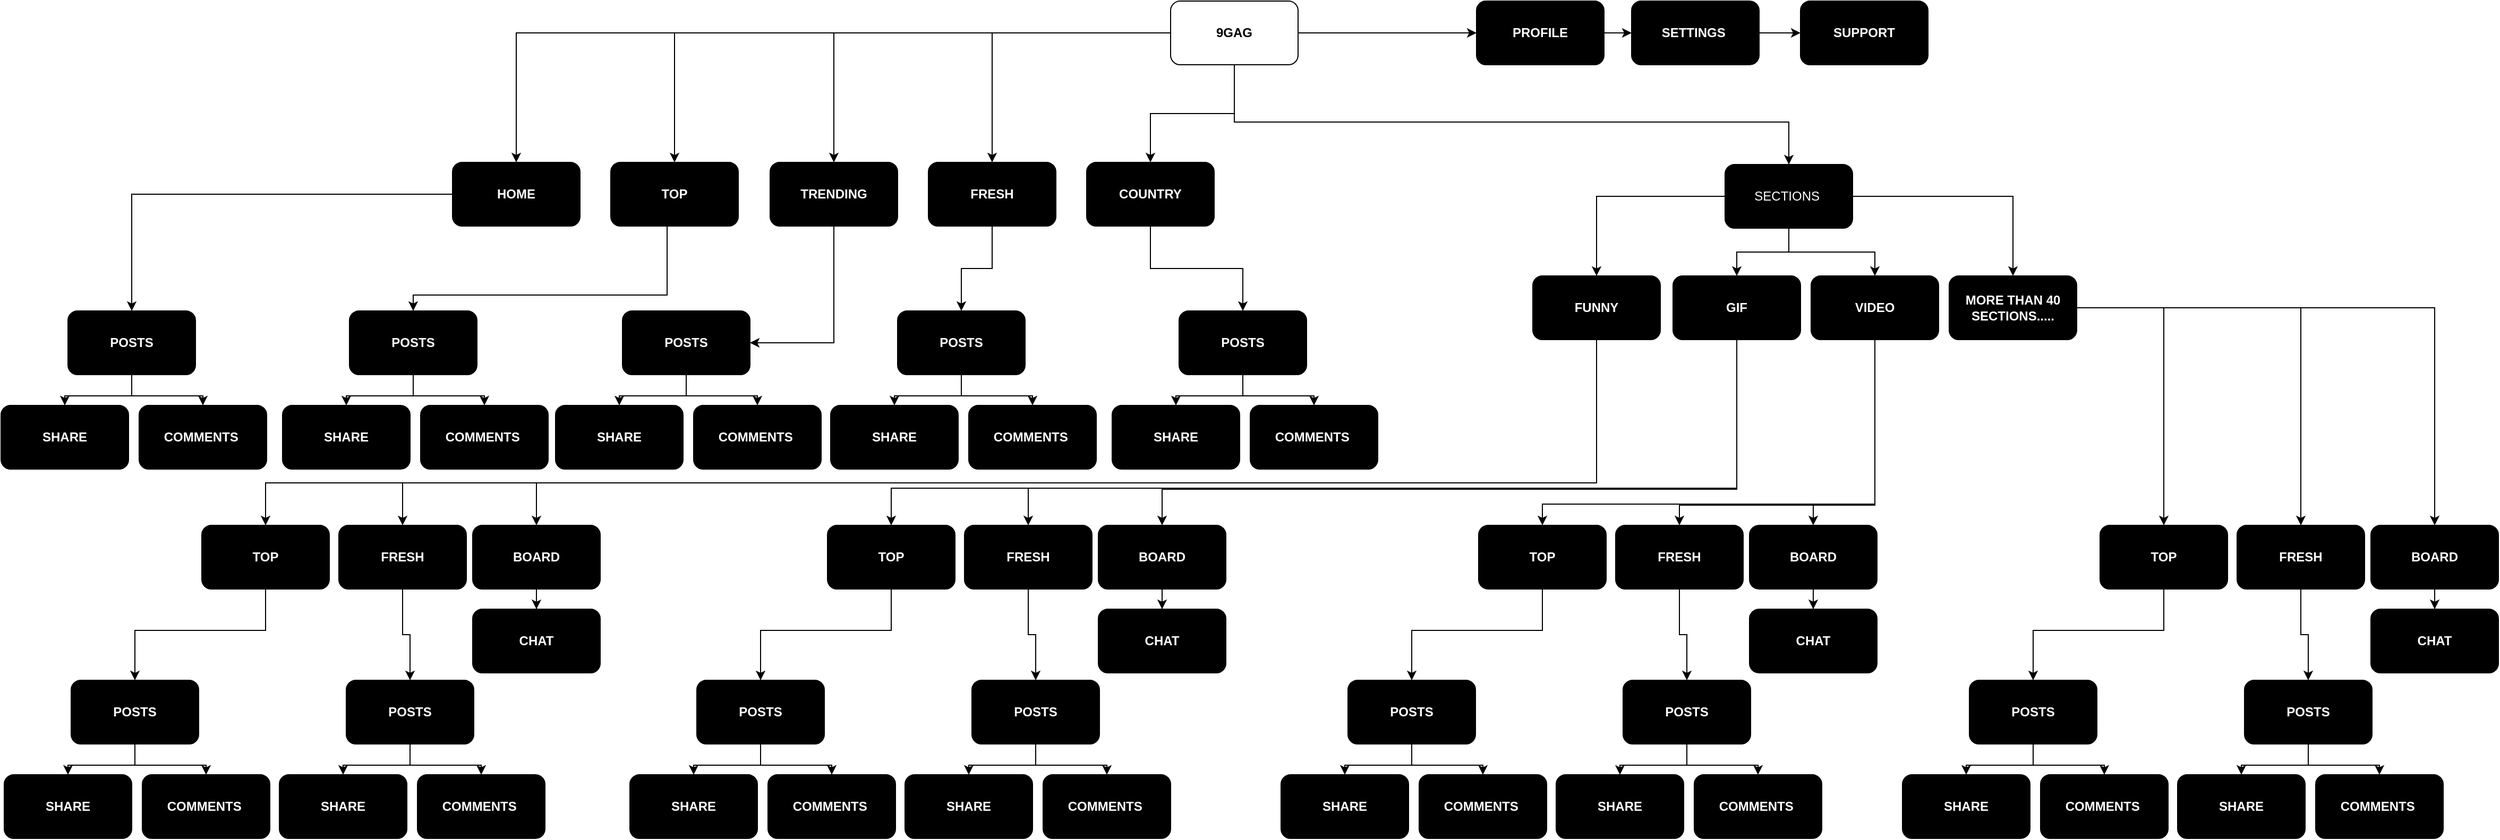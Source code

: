 <mxfile version="16.5.1" type="device"><diagram id="2GfOnXtAme6El3QbkSGQ" name="Página-1"><mxGraphModel dx="2307" dy="1442" grid="0" gridSize="10" guides="1" tooltips="1" connect="1" arrows="1" fold="1" page="1" pageScale="1" pageWidth="827" pageHeight="1169" math="0" shadow="0"><root><mxCell id="0"/><mxCell id="1" parent="0"/><mxCell id="qtTa-aeQo4EgeNbU7txz-129" style="edgeStyle=orthogonalEdgeStyle;rounded=0;orthogonalLoop=1;jettySize=auto;html=1;fontColor=#FFFFFF;" parent="1" source="qtTa-aeQo4EgeNbU7txz-1" target="qtTa-aeQo4EgeNbU7txz-95" edge="1"><mxGeometry relative="1" as="geometry"><Array as="points"><mxPoint x="1795" y="495"/><mxPoint x="1482" y="495"/></Array></mxGeometry></mxCell><mxCell id="qtTa-aeQo4EgeNbU7txz-130" style="edgeStyle=orthogonalEdgeStyle;rounded=0;orthogonalLoop=1;jettySize=auto;html=1;fontColor=#FFFFFF;" parent="1" source="qtTa-aeQo4EgeNbU7txz-1" target="qtTa-aeQo4EgeNbU7txz-93" edge="1"><mxGeometry relative="1" as="geometry"><Array as="points"><mxPoint x="1795" y="496"/><mxPoint x="1611" y="496"/></Array></mxGeometry></mxCell><mxCell id="qtTa-aeQo4EgeNbU7txz-131" style="edgeStyle=orthogonalEdgeStyle;rounded=0;orthogonalLoop=1;jettySize=auto;html=1;fontColor=#FFFFFF;" parent="1" source="qtTa-aeQo4EgeNbU7txz-1" target="qtTa-aeQo4EgeNbU7txz-91" edge="1"><mxGeometry relative="1" as="geometry"><Array as="points"><mxPoint x="1795" y="496"/><mxPoint x="1737" y="496"/></Array></mxGeometry></mxCell><mxCell id="qtTa-aeQo4EgeNbU7txz-1" value="VIDEO" style="rounded=1;whiteSpace=wrap;html=1;fillColor=#000000;fontColor=#FFFFFF;fontStyle=1" parent="1" vertex="1"><mxGeometry x="1735" y="280" width="120" height="60" as="geometry"/></mxCell><mxCell id="qtTa-aeQo4EgeNbU7txz-126" style="edgeStyle=orthogonalEdgeStyle;rounded=0;orthogonalLoop=1;jettySize=auto;html=1;fontColor=#FFFFFF;" parent="1" source="qtTa-aeQo4EgeNbU7txz-2" target="qtTa-aeQo4EgeNbU7txz-78" edge="1"><mxGeometry relative="1" as="geometry"><Array as="points"><mxPoint x="1665" y="480"/><mxPoint x="869" y="480"/></Array></mxGeometry></mxCell><mxCell id="qtTa-aeQo4EgeNbU7txz-127" style="edgeStyle=orthogonalEdgeStyle;rounded=0;orthogonalLoop=1;jettySize=auto;html=1;fontColor=#FFFFFF;" parent="1" source="qtTa-aeQo4EgeNbU7txz-2" target="qtTa-aeQo4EgeNbU7txz-76" edge="1"><mxGeometry relative="1" as="geometry"><Array as="points"><mxPoint x="1665" y="480"/><mxPoint x="998" y="480"/></Array></mxGeometry></mxCell><mxCell id="qtTa-aeQo4EgeNbU7txz-128" style="edgeStyle=orthogonalEdgeStyle;rounded=0;orthogonalLoop=1;jettySize=auto;html=1;fontColor=#FFFFFF;" parent="1" source="qtTa-aeQo4EgeNbU7txz-2" target="qtTa-aeQo4EgeNbU7txz-74" edge="1"><mxGeometry relative="1" as="geometry"><Array as="points"><mxPoint x="1665" y="481"/><mxPoint x="1124" y="481"/></Array></mxGeometry></mxCell><mxCell id="qtTa-aeQo4EgeNbU7txz-2" value="GIF" style="rounded=1;whiteSpace=wrap;html=1;fillColor=#000000;fontColor=#FFFFFF;fontStyle=1" parent="1" vertex="1"><mxGeometry x="1605" y="280" width="120" height="60" as="geometry"/></mxCell><mxCell id="qtTa-aeQo4EgeNbU7txz-56" style="edgeStyle=orthogonalEdgeStyle;rounded=0;orthogonalLoop=1;jettySize=auto;html=1;fontColor=#FFFFFF;" parent="1" source="qtTa-aeQo4EgeNbU7txz-3" target="qtTa-aeQo4EgeNbU7txz-52" edge="1"><mxGeometry relative="1" as="geometry"/></mxCell><mxCell id="qtTa-aeQo4EgeNbU7txz-3" value="COUNTRY" style="rounded=1;whiteSpace=wrap;html=1;fillColor=#000000;fontColor=#FFFFFF;fontStyle=1" parent="1" vertex="1"><mxGeometry x="1053" y="173" width="120" height="60" as="geometry"/></mxCell><mxCell id="qtTa-aeQo4EgeNbU7txz-4" value="SUPPORT" style="rounded=1;whiteSpace=wrap;html=1;fillColor=#000000;fontColor=#FFFFFF;fontStyle=1" parent="1" vertex="1"><mxGeometry x="1725" y="21" width="120" height="60" as="geometry"/></mxCell><mxCell id="qtTa-aeQo4EgeNbU7txz-34" style="edgeStyle=orthogonalEdgeStyle;rounded=0;orthogonalLoop=1;jettySize=auto;html=1;fontColor=#FFFFFF;" parent="1" source="qtTa-aeQo4EgeNbU7txz-5" target="qtTa-aeQo4EgeNbU7txz-4" edge="1"><mxGeometry relative="1" as="geometry"/></mxCell><mxCell id="qtTa-aeQo4EgeNbU7txz-5" value="SETTINGS&amp;nbsp;" style="rounded=1;whiteSpace=wrap;html=1;fillColor=#000000;fontColor=#FFFFFF;fontStyle=1" parent="1" vertex="1"><mxGeometry x="1566" y="21" width="120" height="60" as="geometry"/></mxCell><mxCell id="qtTa-aeQo4EgeNbU7txz-6" value="CHAT" style="rounded=1;whiteSpace=wrap;html=1;fillColor=#000000;fontColor=#FFFFFF;fontStyle=1" parent="1" vertex="1"><mxGeometry x="475" y="594" width="120" height="60" as="geometry"/></mxCell><mxCell id="qtTa-aeQo4EgeNbU7txz-24" style="edgeStyle=orthogonalEdgeStyle;rounded=0;orthogonalLoop=1;jettySize=auto;html=1;fontColor=#FFFFFF;" parent="1" source="qtTa-aeQo4EgeNbU7txz-7" target="qtTa-aeQo4EgeNbU7txz-6" edge="1"><mxGeometry relative="1" as="geometry"/></mxCell><mxCell id="qtTa-aeQo4EgeNbU7txz-7" value="BOARD" style="rounded=1;whiteSpace=wrap;html=1;fillColor=#000000;fontColor=#FFFFFF;fontStyle=1" parent="1" vertex="1"><mxGeometry x="475" y="515" width="120" height="60" as="geometry"/></mxCell><mxCell id="qtTa-aeQo4EgeNbU7txz-30" style="edgeStyle=orthogonalEdgeStyle;rounded=0;orthogonalLoop=1;jettySize=auto;html=1;fontColor=#FFFFFF;" parent="1" source="qtTa-aeQo4EgeNbU7txz-8" target="qtTa-aeQo4EgeNbU7txz-19" edge="1"><mxGeometry relative="1" as="geometry"/></mxCell><mxCell id="qtTa-aeQo4EgeNbU7txz-8" value="FRESH" style="rounded=1;whiteSpace=wrap;html=1;fillColor=#000000;fontColor=#FFFFFF;fontStyle=1" parent="1" vertex="1"><mxGeometry x="349" y="515" width="120" height="60" as="geometry"/></mxCell><mxCell id="qtTa-aeQo4EgeNbU7txz-31" style="edgeStyle=orthogonalEdgeStyle;rounded=0;orthogonalLoop=1;jettySize=auto;html=1;fontColor=#FFFFFF;" parent="1" source="qtTa-aeQo4EgeNbU7txz-9" target="qtTa-aeQo4EgeNbU7txz-27" edge="1"><mxGeometry relative="1" as="geometry"><Array as="points"><mxPoint x="280" y="614"/><mxPoint x="157" y="614"/></Array></mxGeometry></mxCell><mxCell id="qtTa-aeQo4EgeNbU7txz-9" value="TOP" style="rounded=1;whiteSpace=wrap;html=1;fillColor=#000000;fontColor=#FFFFFF;fontStyle=1" parent="1" vertex="1"><mxGeometry x="220" y="515" width="120" height="60" as="geometry"/></mxCell><mxCell id="qtTa-aeQo4EgeNbU7txz-123" style="edgeStyle=orthogonalEdgeStyle;rounded=0;orthogonalLoop=1;jettySize=auto;html=1;fontColor=#FFFFFF;" parent="1" source="qtTa-aeQo4EgeNbU7txz-10" target="qtTa-aeQo4EgeNbU7txz-9" edge="1"><mxGeometry relative="1" as="geometry"><Array as="points"><mxPoint x="1533" y="475"/><mxPoint x="280" y="475"/></Array></mxGeometry></mxCell><mxCell id="qtTa-aeQo4EgeNbU7txz-124" style="edgeStyle=orthogonalEdgeStyle;rounded=0;orthogonalLoop=1;jettySize=auto;html=1;fontColor=#FFFFFF;" parent="1" source="qtTa-aeQo4EgeNbU7txz-10" target="qtTa-aeQo4EgeNbU7txz-8" edge="1"><mxGeometry relative="1" as="geometry"><Array as="points"><mxPoint x="1533" y="475"/><mxPoint x="409" y="475"/></Array></mxGeometry></mxCell><mxCell id="qtTa-aeQo4EgeNbU7txz-125" style="edgeStyle=orthogonalEdgeStyle;rounded=0;orthogonalLoop=1;jettySize=auto;html=1;fontColor=#FFFFFF;" parent="1" source="qtTa-aeQo4EgeNbU7txz-10" target="qtTa-aeQo4EgeNbU7txz-7" edge="1"><mxGeometry relative="1" as="geometry"><Array as="points"><mxPoint x="1533" y="475"/><mxPoint x="535" y="475"/></Array></mxGeometry></mxCell><mxCell id="qtTa-aeQo4EgeNbU7txz-10" value="FUNNY" style="rounded=1;whiteSpace=wrap;html=1;fillColor=#000000;fontColor=#FFFFFF;fontStyle=1" parent="1" vertex="1"><mxGeometry x="1473" y="280" width="120" height="60" as="geometry"/></mxCell><mxCell id="qtTa-aeQo4EgeNbU7txz-65" style="edgeStyle=orthogonalEdgeStyle;rounded=0;orthogonalLoop=1;jettySize=auto;html=1;fontColor=#FFFFFF;" parent="1" source="qtTa-aeQo4EgeNbU7txz-11" target="qtTa-aeQo4EgeNbU7txz-62" edge="1"><mxGeometry relative="1" as="geometry"/></mxCell><mxCell id="qtTa-aeQo4EgeNbU7txz-11" value="HOME" style="rounded=1;whiteSpace=wrap;html=1;fillColor=#000000;fontColor=#FFFFFF;fontStyle=1" parent="1" vertex="1"><mxGeometry x="456" y="173" width="120" height="60" as="geometry"/></mxCell><mxCell id="qtTa-aeQo4EgeNbU7txz-32" style="edgeStyle=orthogonalEdgeStyle;rounded=0;orthogonalLoop=1;jettySize=auto;html=1;fontColor=#FFFFFF;" parent="1" source="qtTa-aeQo4EgeNbU7txz-12" target="qtTa-aeQo4EgeNbU7txz-18" edge="1"><mxGeometry relative="1" as="geometry"/></mxCell><mxCell id="qtTa-aeQo4EgeNbU7txz-66" style="edgeStyle=orthogonalEdgeStyle;rounded=0;orthogonalLoop=1;jettySize=auto;html=1;fontColor=#FFFFFF;" parent="1" source="qtTa-aeQo4EgeNbU7txz-12" target="qtTa-aeQo4EgeNbU7txz-11" edge="1"><mxGeometry relative="1" as="geometry"/></mxCell><mxCell id="qtTa-aeQo4EgeNbU7txz-67" style="edgeStyle=orthogonalEdgeStyle;rounded=0;orthogonalLoop=1;jettySize=auto;html=1;entryX=0.5;entryY=0;entryDx=0;entryDy=0;fontColor=#FFFFFF;" parent="1" source="qtTa-aeQo4EgeNbU7txz-12" target="qtTa-aeQo4EgeNbU7txz-14" edge="1"><mxGeometry relative="1" as="geometry"/></mxCell><mxCell id="qtTa-aeQo4EgeNbU7txz-68" style="edgeStyle=orthogonalEdgeStyle;rounded=0;orthogonalLoop=1;jettySize=auto;html=1;fontColor=#FFFFFF;" parent="1" source="qtTa-aeQo4EgeNbU7txz-12" target="qtTa-aeQo4EgeNbU7txz-15" edge="1"><mxGeometry relative="1" as="geometry"/></mxCell><mxCell id="qtTa-aeQo4EgeNbU7txz-69" style="edgeStyle=orthogonalEdgeStyle;rounded=0;orthogonalLoop=1;jettySize=auto;html=1;fontColor=#FFFFFF;" parent="1" source="qtTa-aeQo4EgeNbU7txz-12" target="qtTa-aeQo4EgeNbU7txz-16" edge="1"><mxGeometry relative="1" as="geometry"/></mxCell><mxCell id="qtTa-aeQo4EgeNbU7txz-70" style="edgeStyle=orthogonalEdgeStyle;rounded=0;orthogonalLoop=1;jettySize=auto;html=1;fontColor=#FFFFFF;" parent="1" source="qtTa-aeQo4EgeNbU7txz-12" target="qtTa-aeQo4EgeNbU7txz-3" edge="1"><mxGeometry relative="1" as="geometry"/></mxCell><mxCell id="qtTa-aeQo4EgeNbU7txz-71" style="edgeStyle=orthogonalEdgeStyle;rounded=0;orthogonalLoop=1;jettySize=auto;html=1;fontColor=#FFFFFF;" parent="1" source="qtTa-aeQo4EgeNbU7txz-12" target="qtTa-aeQo4EgeNbU7txz-17" edge="1"><mxGeometry relative="1" as="geometry"><Array as="points"><mxPoint x="1192" y="135"/><mxPoint x="1714" y="135"/></Array></mxGeometry></mxCell><mxCell id="qtTa-aeQo4EgeNbU7txz-12" value="9GAG" style="rounded=1;whiteSpace=wrap;html=1;fontStyle=1;" parent="1" vertex="1"><mxGeometry x="1132" y="21" width="120" height="60" as="geometry"/></mxCell><mxCell id="qtTa-aeQo4EgeNbU7txz-59" style="edgeStyle=orthogonalEdgeStyle;rounded=0;orthogonalLoop=1;jettySize=auto;html=1;fontColor=#FFFFFF;" parent="1" source="qtTa-aeQo4EgeNbU7txz-14" target="qtTa-aeQo4EgeNbU7txz-37" edge="1"><mxGeometry relative="1" as="geometry"><Array as="points"><mxPoint x="658" y="298"/><mxPoint x="419" y="298"/></Array></mxGeometry></mxCell><mxCell id="qtTa-aeQo4EgeNbU7txz-14" value="TOP" style="rounded=1;whiteSpace=wrap;html=1;fillColor=#000000;fontColor=#FFFFFF;fontStyle=1" parent="1" vertex="1"><mxGeometry x="605" y="173" width="120" height="60" as="geometry"/></mxCell><mxCell id="qtTa-aeQo4EgeNbU7txz-58" style="edgeStyle=orthogonalEdgeStyle;rounded=0;orthogonalLoop=1;jettySize=auto;html=1;fontColor=#FFFFFF;" parent="1" source="qtTa-aeQo4EgeNbU7txz-15" target="qtTa-aeQo4EgeNbU7txz-42" edge="1"><mxGeometry relative="1" as="geometry"><Array as="points"><mxPoint x="815" y="343"/></Array></mxGeometry></mxCell><mxCell id="qtTa-aeQo4EgeNbU7txz-15" value="TRENDING" style="rounded=1;whiteSpace=wrap;html=1;fillColor=#000000;fontColor=#FFFFFF;fontStyle=1" parent="1" vertex="1"><mxGeometry x="755" y="173" width="120" height="60" as="geometry"/></mxCell><mxCell id="qtTa-aeQo4EgeNbU7txz-57" style="edgeStyle=orthogonalEdgeStyle;rounded=0;orthogonalLoop=1;jettySize=auto;html=1;fontColor=#FFFFFF;" parent="1" source="qtTa-aeQo4EgeNbU7txz-16" target="qtTa-aeQo4EgeNbU7txz-47" edge="1"><mxGeometry relative="1" as="geometry"/></mxCell><mxCell id="qtTa-aeQo4EgeNbU7txz-16" value="FRESH" style="rounded=1;whiteSpace=wrap;html=1;fillColor=#000000;fontColor=#FFFFFF;fontStyle=1" parent="1" vertex="1"><mxGeometry x="904" y="173" width="120" height="60" as="geometry"/></mxCell><mxCell id="mHADlMiCOUNWksvZWbfs-1" style="edgeStyle=orthogonalEdgeStyle;rounded=0;orthogonalLoop=1;jettySize=auto;html=1;" edge="1" parent="1" source="qtTa-aeQo4EgeNbU7txz-17" target="qtTa-aeQo4EgeNbU7txz-55"><mxGeometry relative="1" as="geometry"/></mxCell><mxCell id="mHADlMiCOUNWksvZWbfs-2" style="edgeStyle=orthogonalEdgeStyle;rounded=0;orthogonalLoop=1;jettySize=auto;html=1;" edge="1" parent="1" source="qtTa-aeQo4EgeNbU7txz-17" target="qtTa-aeQo4EgeNbU7txz-1"><mxGeometry relative="1" as="geometry"/></mxCell><mxCell id="mHADlMiCOUNWksvZWbfs-3" style="edgeStyle=orthogonalEdgeStyle;rounded=0;orthogonalLoop=1;jettySize=auto;html=1;" edge="1" parent="1" source="qtTa-aeQo4EgeNbU7txz-17" target="qtTa-aeQo4EgeNbU7txz-2"><mxGeometry relative="1" as="geometry"/></mxCell><mxCell id="mHADlMiCOUNWksvZWbfs-4" style="edgeStyle=orthogonalEdgeStyle;rounded=0;orthogonalLoop=1;jettySize=auto;html=1;" edge="1" parent="1" source="qtTa-aeQo4EgeNbU7txz-17" target="qtTa-aeQo4EgeNbU7txz-10"><mxGeometry relative="1" as="geometry"/></mxCell><mxCell id="qtTa-aeQo4EgeNbU7txz-17" value="SECTIONS&amp;nbsp;" style="rounded=1;whiteSpace=wrap;html=1;fontColor=#FFFFFF;fillColor=#000000;" parent="1" vertex="1"><mxGeometry x="1654" y="175" width="120" height="60" as="geometry"/></mxCell><mxCell id="qtTa-aeQo4EgeNbU7txz-33" style="edgeStyle=orthogonalEdgeStyle;rounded=0;orthogonalLoop=1;jettySize=auto;html=1;fontColor=#FFFFFF;" parent="1" source="qtTa-aeQo4EgeNbU7txz-18" target="qtTa-aeQo4EgeNbU7txz-5" edge="1"><mxGeometry relative="1" as="geometry"/></mxCell><mxCell id="qtTa-aeQo4EgeNbU7txz-18" value="PROFILE" style="rounded=1;whiteSpace=wrap;html=1;fillColor=#000000;fontColor=#FFFFFF;fontStyle=1" parent="1" vertex="1"><mxGeometry x="1420" y="21" width="120" height="60" as="geometry"/></mxCell><mxCell id="qtTa-aeQo4EgeNbU7txz-22" style="edgeStyle=orthogonalEdgeStyle;rounded=0;orthogonalLoop=1;jettySize=auto;html=1;fontColor=#FFFFFF;" parent="1" source="qtTa-aeQo4EgeNbU7txz-19" target="qtTa-aeQo4EgeNbU7txz-20" edge="1"><mxGeometry relative="1" as="geometry"/></mxCell><mxCell id="qtTa-aeQo4EgeNbU7txz-23" style="edgeStyle=orthogonalEdgeStyle;rounded=0;orthogonalLoop=1;jettySize=auto;html=1;fontColor=#FFFFFF;" parent="1" source="qtTa-aeQo4EgeNbU7txz-19" target="qtTa-aeQo4EgeNbU7txz-21" edge="1"><mxGeometry relative="1" as="geometry"/></mxCell><mxCell id="qtTa-aeQo4EgeNbU7txz-19" value="POSTS" style="rounded=1;whiteSpace=wrap;html=1;fillColor=#000000;fontColor=#FFFFFF;fontStyle=1" parent="1" vertex="1"><mxGeometry x="356" y="661" width="120" height="60" as="geometry"/></mxCell><mxCell id="qtTa-aeQo4EgeNbU7txz-20" value="SHARE" style="rounded=1;whiteSpace=wrap;html=1;fillColor=#000000;fontColor=#FFFFFF;fontStyle=1" parent="1" vertex="1"><mxGeometry x="293" y="750" width="120" height="60" as="geometry"/></mxCell><mxCell id="qtTa-aeQo4EgeNbU7txz-21" value="COMMENTS&amp;nbsp;" style="rounded=1;whiteSpace=wrap;html=1;fillColor=#000000;fontColor=#FFFFFF;fontStyle=1" parent="1" vertex="1"><mxGeometry x="423" y="750" width="120" height="60" as="geometry"/></mxCell><mxCell id="qtTa-aeQo4EgeNbU7txz-25" style="edgeStyle=orthogonalEdgeStyle;rounded=0;orthogonalLoop=1;jettySize=auto;html=1;fontColor=#FFFFFF;" parent="1" source="qtTa-aeQo4EgeNbU7txz-27" target="qtTa-aeQo4EgeNbU7txz-28" edge="1"><mxGeometry relative="1" as="geometry"/></mxCell><mxCell id="qtTa-aeQo4EgeNbU7txz-26" style="edgeStyle=orthogonalEdgeStyle;rounded=0;orthogonalLoop=1;jettySize=auto;html=1;fontColor=#FFFFFF;" parent="1" source="qtTa-aeQo4EgeNbU7txz-27" target="qtTa-aeQo4EgeNbU7txz-29" edge="1"><mxGeometry relative="1" as="geometry"/></mxCell><mxCell id="qtTa-aeQo4EgeNbU7txz-27" value="POSTS" style="rounded=1;whiteSpace=wrap;html=1;fillColor=#000000;fontColor=#FFFFFF;fontStyle=1" parent="1" vertex="1"><mxGeometry x="97" y="661" width="120" height="60" as="geometry"/></mxCell><mxCell id="qtTa-aeQo4EgeNbU7txz-28" value="SHARE" style="rounded=1;whiteSpace=wrap;html=1;fillColor=#000000;fontColor=#FFFFFF;fontStyle=1" parent="1" vertex="1"><mxGeometry x="34" y="750" width="120" height="60" as="geometry"/></mxCell><mxCell id="qtTa-aeQo4EgeNbU7txz-29" value="COMMENTS&amp;nbsp;" style="rounded=1;whiteSpace=wrap;html=1;fillColor=#000000;fontColor=#FFFFFF;fontStyle=1" parent="1" vertex="1"><mxGeometry x="164" y="750" width="120" height="60" as="geometry"/></mxCell><mxCell id="qtTa-aeQo4EgeNbU7txz-35" style="edgeStyle=orthogonalEdgeStyle;rounded=0;orthogonalLoop=1;jettySize=auto;html=1;fontColor=#FFFFFF;" parent="1" source="qtTa-aeQo4EgeNbU7txz-37" target="qtTa-aeQo4EgeNbU7txz-38" edge="1"><mxGeometry relative="1" as="geometry"/></mxCell><mxCell id="qtTa-aeQo4EgeNbU7txz-36" style="edgeStyle=orthogonalEdgeStyle;rounded=0;orthogonalLoop=1;jettySize=auto;html=1;fontColor=#FFFFFF;" parent="1" source="qtTa-aeQo4EgeNbU7txz-37" target="qtTa-aeQo4EgeNbU7txz-39" edge="1"><mxGeometry relative="1" as="geometry"/></mxCell><mxCell id="qtTa-aeQo4EgeNbU7txz-37" value="POSTS" style="rounded=1;whiteSpace=wrap;html=1;fillColor=#000000;fontColor=#FFFFFF;fontStyle=1" parent="1" vertex="1"><mxGeometry x="359" y="313" width="120" height="60" as="geometry"/></mxCell><mxCell id="qtTa-aeQo4EgeNbU7txz-38" value="SHARE" style="rounded=1;whiteSpace=wrap;html=1;fillColor=#000000;fontColor=#FFFFFF;fontStyle=1" parent="1" vertex="1"><mxGeometry x="296" y="402" width="120" height="60" as="geometry"/></mxCell><mxCell id="qtTa-aeQo4EgeNbU7txz-39" value="COMMENTS&amp;nbsp;" style="rounded=1;whiteSpace=wrap;html=1;fillColor=#000000;fontColor=#FFFFFF;fontStyle=1" parent="1" vertex="1"><mxGeometry x="426" y="402" width="120" height="60" as="geometry"/></mxCell><mxCell id="qtTa-aeQo4EgeNbU7txz-40" style="edgeStyle=orthogonalEdgeStyle;rounded=0;orthogonalLoop=1;jettySize=auto;html=1;fontColor=#FFFFFF;" parent="1" source="qtTa-aeQo4EgeNbU7txz-42" target="qtTa-aeQo4EgeNbU7txz-43" edge="1"><mxGeometry relative="1" as="geometry"/></mxCell><mxCell id="qtTa-aeQo4EgeNbU7txz-41" style="edgeStyle=orthogonalEdgeStyle;rounded=0;orthogonalLoop=1;jettySize=auto;html=1;fontColor=#FFFFFF;" parent="1" source="qtTa-aeQo4EgeNbU7txz-42" target="qtTa-aeQo4EgeNbU7txz-44" edge="1"><mxGeometry relative="1" as="geometry"/></mxCell><mxCell id="qtTa-aeQo4EgeNbU7txz-42" value="POSTS" style="rounded=1;whiteSpace=wrap;html=1;fillColor=#000000;fontColor=#FFFFFF;fontStyle=1" parent="1" vertex="1"><mxGeometry x="616" y="313" width="120" height="60" as="geometry"/></mxCell><mxCell id="qtTa-aeQo4EgeNbU7txz-43" value="SHARE" style="rounded=1;whiteSpace=wrap;html=1;fillColor=#000000;fontColor=#FFFFFF;fontStyle=1" parent="1" vertex="1"><mxGeometry x="553" y="402" width="120" height="60" as="geometry"/></mxCell><mxCell id="qtTa-aeQo4EgeNbU7txz-44" value="COMMENTS&amp;nbsp;" style="rounded=1;whiteSpace=wrap;html=1;fillColor=#000000;fontColor=#FFFFFF;fontStyle=1" parent="1" vertex="1"><mxGeometry x="683" y="402" width="120" height="60" as="geometry"/></mxCell><mxCell id="qtTa-aeQo4EgeNbU7txz-45" style="edgeStyle=orthogonalEdgeStyle;rounded=0;orthogonalLoop=1;jettySize=auto;html=1;fontColor=#FFFFFF;" parent="1" source="qtTa-aeQo4EgeNbU7txz-47" target="qtTa-aeQo4EgeNbU7txz-48" edge="1"><mxGeometry relative="1" as="geometry"/></mxCell><mxCell id="qtTa-aeQo4EgeNbU7txz-46" style="edgeStyle=orthogonalEdgeStyle;rounded=0;orthogonalLoop=1;jettySize=auto;html=1;fontColor=#FFFFFF;" parent="1" source="qtTa-aeQo4EgeNbU7txz-47" target="qtTa-aeQo4EgeNbU7txz-49" edge="1"><mxGeometry relative="1" as="geometry"/></mxCell><mxCell id="qtTa-aeQo4EgeNbU7txz-47" value="POSTS" style="rounded=1;whiteSpace=wrap;html=1;fillColor=#000000;fontColor=#FFFFFF;fontStyle=1" parent="1" vertex="1"><mxGeometry x="875" y="313" width="120" height="60" as="geometry"/></mxCell><mxCell id="qtTa-aeQo4EgeNbU7txz-48" value="SHARE" style="rounded=1;whiteSpace=wrap;html=1;fillColor=#000000;fontColor=#FFFFFF;fontStyle=1" parent="1" vertex="1"><mxGeometry x="812" y="402" width="120" height="60" as="geometry"/></mxCell><mxCell id="qtTa-aeQo4EgeNbU7txz-49" value="COMMENTS&amp;nbsp;" style="rounded=1;whiteSpace=wrap;html=1;fillColor=#000000;fontColor=#FFFFFF;fontStyle=1" parent="1" vertex="1"><mxGeometry x="942" y="402" width="120" height="60" as="geometry"/></mxCell><mxCell id="qtTa-aeQo4EgeNbU7txz-50" style="edgeStyle=orthogonalEdgeStyle;rounded=0;orthogonalLoop=1;jettySize=auto;html=1;fontColor=#FFFFFF;" parent="1" source="qtTa-aeQo4EgeNbU7txz-52" target="qtTa-aeQo4EgeNbU7txz-53" edge="1"><mxGeometry relative="1" as="geometry"/></mxCell><mxCell id="qtTa-aeQo4EgeNbU7txz-51" style="edgeStyle=orthogonalEdgeStyle;rounded=0;orthogonalLoop=1;jettySize=auto;html=1;fontColor=#FFFFFF;" parent="1" source="qtTa-aeQo4EgeNbU7txz-52" target="qtTa-aeQo4EgeNbU7txz-54" edge="1"><mxGeometry relative="1" as="geometry"/></mxCell><mxCell id="qtTa-aeQo4EgeNbU7txz-52" value="POSTS" style="rounded=1;whiteSpace=wrap;html=1;fillColor=#000000;fontColor=#FFFFFF;fontStyle=1" parent="1" vertex="1"><mxGeometry x="1140" y="313" width="120" height="60" as="geometry"/></mxCell><mxCell id="qtTa-aeQo4EgeNbU7txz-53" value="SHARE" style="rounded=1;whiteSpace=wrap;html=1;fillColor=#000000;fontColor=#FFFFFF;fontStyle=1" parent="1" vertex="1"><mxGeometry x="1077" y="402" width="120" height="60" as="geometry"/></mxCell><mxCell id="qtTa-aeQo4EgeNbU7txz-54" value="COMMENTS&amp;nbsp;" style="rounded=1;whiteSpace=wrap;html=1;fillColor=#000000;fontColor=#FFFFFF;fontStyle=1" parent="1" vertex="1"><mxGeometry x="1207" y="402" width="120" height="60" as="geometry"/></mxCell><mxCell id="qtTa-aeQo4EgeNbU7txz-132" style="edgeStyle=orthogonalEdgeStyle;rounded=0;orthogonalLoop=1;jettySize=auto;html=1;fontColor=#FFFFFF;" parent="1" source="qtTa-aeQo4EgeNbU7txz-55" target="qtTa-aeQo4EgeNbU7txz-112" edge="1"><mxGeometry relative="1" as="geometry"/></mxCell><mxCell id="qtTa-aeQo4EgeNbU7txz-133" style="edgeStyle=orthogonalEdgeStyle;rounded=0;orthogonalLoop=1;jettySize=auto;html=1;fontColor=#FFFFFF;" parent="1" source="qtTa-aeQo4EgeNbU7txz-55" target="qtTa-aeQo4EgeNbU7txz-110" edge="1"><mxGeometry relative="1" as="geometry"/></mxCell><mxCell id="qtTa-aeQo4EgeNbU7txz-134" style="edgeStyle=orthogonalEdgeStyle;rounded=0;orthogonalLoop=1;jettySize=auto;html=1;fontColor=#FFFFFF;" parent="1" source="qtTa-aeQo4EgeNbU7txz-55" target="qtTa-aeQo4EgeNbU7txz-108" edge="1"><mxGeometry relative="1" as="geometry"/></mxCell><mxCell id="qtTa-aeQo4EgeNbU7txz-55" value="MORE THAN 40 SECTIONS....." style="rounded=1;whiteSpace=wrap;html=1;fillColor=#000000;fontColor=#FFFFFF;fontStyle=1" parent="1" vertex="1"><mxGeometry x="1865" y="280" width="120" height="60" as="geometry"/></mxCell><mxCell id="qtTa-aeQo4EgeNbU7txz-60" style="edgeStyle=orthogonalEdgeStyle;rounded=0;orthogonalLoop=1;jettySize=auto;html=1;fontColor=#FFFFFF;" parent="1" source="qtTa-aeQo4EgeNbU7txz-62" target="qtTa-aeQo4EgeNbU7txz-63" edge="1"><mxGeometry relative="1" as="geometry"/></mxCell><mxCell id="qtTa-aeQo4EgeNbU7txz-61" style="edgeStyle=orthogonalEdgeStyle;rounded=0;orthogonalLoop=1;jettySize=auto;html=1;fontColor=#FFFFFF;" parent="1" source="qtTa-aeQo4EgeNbU7txz-62" target="qtTa-aeQo4EgeNbU7txz-64" edge="1"><mxGeometry relative="1" as="geometry"/></mxCell><mxCell id="qtTa-aeQo4EgeNbU7txz-62" value="POSTS" style="rounded=1;whiteSpace=wrap;html=1;fillColor=#000000;fontColor=#FFFFFF;fontStyle=1" parent="1" vertex="1"><mxGeometry x="94" y="313" width="120" height="60" as="geometry"/></mxCell><mxCell id="qtTa-aeQo4EgeNbU7txz-63" value="SHARE" style="rounded=1;whiteSpace=wrap;html=1;fillColor=#000000;fontColor=#FFFFFF;fontStyle=1" parent="1" vertex="1"><mxGeometry x="31" y="402" width="120" height="60" as="geometry"/></mxCell><mxCell id="qtTa-aeQo4EgeNbU7txz-64" value="COMMENTS&amp;nbsp;" style="rounded=1;whiteSpace=wrap;html=1;fillColor=#000000;fontColor=#FFFFFF;fontStyle=1" parent="1" vertex="1"><mxGeometry x="161" y="402" width="120" height="60" as="geometry"/></mxCell><mxCell id="qtTa-aeQo4EgeNbU7txz-72" value="CHAT" style="rounded=1;whiteSpace=wrap;html=1;fillColor=#000000;fontColor=#FFFFFF;fontStyle=1" parent="1" vertex="1"><mxGeometry x="1064" y="594" width="120" height="60" as="geometry"/></mxCell><mxCell id="qtTa-aeQo4EgeNbU7txz-73" style="edgeStyle=orthogonalEdgeStyle;rounded=0;orthogonalLoop=1;jettySize=auto;html=1;fontColor=#FFFFFF;" parent="1" source="qtTa-aeQo4EgeNbU7txz-74" target="qtTa-aeQo4EgeNbU7txz-72" edge="1"><mxGeometry relative="1" as="geometry"/></mxCell><mxCell id="qtTa-aeQo4EgeNbU7txz-74" value="BOARD" style="rounded=1;whiteSpace=wrap;html=1;fillColor=#000000;fontColor=#FFFFFF;fontStyle=1" parent="1" vertex="1"><mxGeometry x="1064" y="515" width="120" height="60" as="geometry"/></mxCell><mxCell id="qtTa-aeQo4EgeNbU7txz-75" style="edgeStyle=orthogonalEdgeStyle;rounded=0;orthogonalLoop=1;jettySize=auto;html=1;fontColor=#FFFFFF;" parent="1" source="qtTa-aeQo4EgeNbU7txz-76" target="qtTa-aeQo4EgeNbU7txz-81" edge="1"><mxGeometry relative="1" as="geometry"/></mxCell><mxCell id="qtTa-aeQo4EgeNbU7txz-76" value="FRESH" style="rounded=1;whiteSpace=wrap;html=1;fillColor=#000000;fontColor=#FFFFFF;fontStyle=1" parent="1" vertex="1"><mxGeometry x="938" y="515" width="120" height="60" as="geometry"/></mxCell><mxCell id="qtTa-aeQo4EgeNbU7txz-77" style="edgeStyle=orthogonalEdgeStyle;rounded=0;orthogonalLoop=1;jettySize=auto;html=1;fontColor=#FFFFFF;" parent="1" source="qtTa-aeQo4EgeNbU7txz-78" target="qtTa-aeQo4EgeNbU7txz-86" edge="1"><mxGeometry relative="1" as="geometry"><Array as="points"><mxPoint x="869" y="614"/><mxPoint x="746" y="614"/></Array></mxGeometry></mxCell><mxCell id="qtTa-aeQo4EgeNbU7txz-78" value="TOP" style="rounded=1;whiteSpace=wrap;html=1;fillColor=#000000;fontColor=#FFFFFF;fontStyle=1" parent="1" vertex="1"><mxGeometry x="809" y="515" width="120" height="60" as="geometry"/></mxCell><mxCell id="qtTa-aeQo4EgeNbU7txz-79" style="edgeStyle=orthogonalEdgeStyle;rounded=0;orthogonalLoop=1;jettySize=auto;html=1;fontColor=#FFFFFF;" parent="1" source="qtTa-aeQo4EgeNbU7txz-81" target="qtTa-aeQo4EgeNbU7txz-82" edge="1"><mxGeometry relative="1" as="geometry"/></mxCell><mxCell id="qtTa-aeQo4EgeNbU7txz-80" style="edgeStyle=orthogonalEdgeStyle;rounded=0;orthogonalLoop=1;jettySize=auto;html=1;fontColor=#FFFFFF;" parent="1" source="qtTa-aeQo4EgeNbU7txz-81" target="qtTa-aeQo4EgeNbU7txz-83" edge="1"><mxGeometry relative="1" as="geometry"/></mxCell><mxCell id="qtTa-aeQo4EgeNbU7txz-81" value="POSTS" style="rounded=1;whiteSpace=wrap;html=1;fillColor=#000000;fontColor=#FFFFFF;fontStyle=1" parent="1" vertex="1"><mxGeometry x="945" y="661" width="120" height="60" as="geometry"/></mxCell><mxCell id="qtTa-aeQo4EgeNbU7txz-82" value="SHARE" style="rounded=1;whiteSpace=wrap;html=1;fillColor=#000000;fontColor=#FFFFFF;fontStyle=1" parent="1" vertex="1"><mxGeometry x="882" y="750" width="120" height="60" as="geometry"/></mxCell><mxCell id="qtTa-aeQo4EgeNbU7txz-83" value="COMMENTS&amp;nbsp;" style="rounded=1;whiteSpace=wrap;html=1;fillColor=#000000;fontColor=#FFFFFF;fontStyle=1" parent="1" vertex="1"><mxGeometry x="1012" y="750" width="120" height="60" as="geometry"/></mxCell><mxCell id="qtTa-aeQo4EgeNbU7txz-84" style="edgeStyle=orthogonalEdgeStyle;rounded=0;orthogonalLoop=1;jettySize=auto;html=1;fontColor=#FFFFFF;" parent="1" source="qtTa-aeQo4EgeNbU7txz-86" target="qtTa-aeQo4EgeNbU7txz-87" edge="1"><mxGeometry relative="1" as="geometry"/></mxCell><mxCell id="qtTa-aeQo4EgeNbU7txz-85" style="edgeStyle=orthogonalEdgeStyle;rounded=0;orthogonalLoop=1;jettySize=auto;html=1;fontColor=#FFFFFF;" parent="1" source="qtTa-aeQo4EgeNbU7txz-86" target="qtTa-aeQo4EgeNbU7txz-88" edge="1"><mxGeometry relative="1" as="geometry"/></mxCell><mxCell id="qtTa-aeQo4EgeNbU7txz-86" value="POSTS" style="rounded=1;whiteSpace=wrap;html=1;fillColor=#000000;fontColor=#FFFFFF;fontStyle=1" parent="1" vertex="1"><mxGeometry x="686" y="661" width="120" height="60" as="geometry"/></mxCell><mxCell id="qtTa-aeQo4EgeNbU7txz-87" value="SHARE" style="rounded=1;whiteSpace=wrap;html=1;fillColor=#000000;fontColor=#FFFFFF;fontStyle=1" parent="1" vertex="1"><mxGeometry x="623" y="750" width="120" height="60" as="geometry"/></mxCell><mxCell id="qtTa-aeQo4EgeNbU7txz-88" value="COMMENTS&amp;nbsp;" style="rounded=1;whiteSpace=wrap;html=1;fillColor=#000000;fontColor=#FFFFFF;fontStyle=1" parent="1" vertex="1"><mxGeometry x="753" y="750" width="120" height="60" as="geometry"/></mxCell><mxCell id="qtTa-aeQo4EgeNbU7txz-89" value="CHAT" style="rounded=1;whiteSpace=wrap;html=1;fillColor=#000000;fontColor=#FFFFFF;fontStyle=1" parent="1" vertex="1"><mxGeometry x="1677" y="594" width="120" height="60" as="geometry"/></mxCell><mxCell id="qtTa-aeQo4EgeNbU7txz-90" style="edgeStyle=orthogonalEdgeStyle;rounded=0;orthogonalLoop=1;jettySize=auto;html=1;fontColor=#FFFFFF;" parent="1" source="qtTa-aeQo4EgeNbU7txz-91" target="qtTa-aeQo4EgeNbU7txz-89" edge="1"><mxGeometry relative="1" as="geometry"/></mxCell><mxCell id="qtTa-aeQo4EgeNbU7txz-91" value="BOARD" style="rounded=1;whiteSpace=wrap;html=1;fillColor=#000000;fontColor=#FFFFFF;fontStyle=1" parent="1" vertex="1"><mxGeometry x="1677" y="515" width="120" height="60" as="geometry"/></mxCell><mxCell id="qtTa-aeQo4EgeNbU7txz-92" style="edgeStyle=orthogonalEdgeStyle;rounded=0;orthogonalLoop=1;jettySize=auto;html=1;fontColor=#FFFFFF;" parent="1" source="qtTa-aeQo4EgeNbU7txz-93" target="qtTa-aeQo4EgeNbU7txz-98" edge="1"><mxGeometry relative="1" as="geometry"/></mxCell><mxCell id="qtTa-aeQo4EgeNbU7txz-93" value="FRESH" style="rounded=1;whiteSpace=wrap;html=1;fillColor=#000000;fontColor=#FFFFFF;fontStyle=1" parent="1" vertex="1"><mxGeometry x="1551" y="515" width="120" height="60" as="geometry"/></mxCell><mxCell id="qtTa-aeQo4EgeNbU7txz-94" style="edgeStyle=orthogonalEdgeStyle;rounded=0;orthogonalLoop=1;jettySize=auto;html=1;fontColor=#FFFFFF;" parent="1" source="qtTa-aeQo4EgeNbU7txz-95" target="qtTa-aeQo4EgeNbU7txz-103" edge="1"><mxGeometry relative="1" as="geometry"><Array as="points"><mxPoint x="1482" y="614"/><mxPoint x="1359" y="614"/></Array></mxGeometry></mxCell><mxCell id="qtTa-aeQo4EgeNbU7txz-95" value="TOP" style="rounded=1;whiteSpace=wrap;html=1;fillColor=#000000;fontColor=#FFFFFF;fontStyle=1" parent="1" vertex="1"><mxGeometry x="1422" y="515" width="120" height="60" as="geometry"/></mxCell><mxCell id="qtTa-aeQo4EgeNbU7txz-96" style="edgeStyle=orthogonalEdgeStyle;rounded=0;orthogonalLoop=1;jettySize=auto;html=1;fontColor=#FFFFFF;" parent="1" source="qtTa-aeQo4EgeNbU7txz-98" target="qtTa-aeQo4EgeNbU7txz-99" edge="1"><mxGeometry relative="1" as="geometry"/></mxCell><mxCell id="qtTa-aeQo4EgeNbU7txz-97" style="edgeStyle=orthogonalEdgeStyle;rounded=0;orthogonalLoop=1;jettySize=auto;html=1;fontColor=#FFFFFF;" parent="1" source="qtTa-aeQo4EgeNbU7txz-98" target="qtTa-aeQo4EgeNbU7txz-100" edge="1"><mxGeometry relative="1" as="geometry"/></mxCell><mxCell id="qtTa-aeQo4EgeNbU7txz-98" value="POSTS" style="rounded=1;whiteSpace=wrap;html=1;fillColor=#000000;fontColor=#FFFFFF;fontStyle=1" parent="1" vertex="1"><mxGeometry x="1558" y="661" width="120" height="60" as="geometry"/></mxCell><mxCell id="qtTa-aeQo4EgeNbU7txz-99" value="SHARE" style="rounded=1;whiteSpace=wrap;html=1;fillColor=#000000;fontColor=#FFFFFF;fontStyle=1" parent="1" vertex="1"><mxGeometry x="1495" y="750" width="120" height="60" as="geometry"/></mxCell><mxCell id="qtTa-aeQo4EgeNbU7txz-100" value="COMMENTS&amp;nbsp;" style="rounded=1;whiteSpace=wrap;html=1;fillColor=#000000;fontColor=#FFFFFF;fontStyle=1" parent="1" vertex="1"><mxGeometry x="1625" y="750" width="120" height="60" as="geometry"/></mxCell><mxCell id="qtTa-aeQo4EgeNbU7txz-101" style="edgeStyle=orthogonalEdgeStyle;rounded=0;orthogonalLoop=1;jettySize=auto;html=1;fontColor=#FFFFFF;" parent="1" source="qtTa-aeQo4EgeNbU7txz-103" target="qtTa-aeQo4EgeNbU7txz-104" edge="1"><mxGeometry relative="1" as="geometry"/></mxCell><mxCell id="qtTa-aeQo4EgeNbU7txz-102" style="edgeStyle=orthogonalEdgeStyle;rounded=0;orthogonalLoop=1;jettySize=auto;html=1;fontColor=#FFFFFF;" parent="1" source="qtTa-aeQo4EgeNbU7txz-103" target="qtTa-aeQo4EgeNbU7txz-105" edge="1"><mxGeometry relative="1" as="geometry"/></mxCell><mxCell id="qtTa-aeQo4EgeNbU7txz-103" value="POSTS" style="rounded=1;whiteSpace=wrap;html=1;fillColor=#000000;fontColor=#FFFFFF;fontStyle=1" parent="1" vertex="1"><mxGeometry x="1299" y="661" width="120" height="60" as="geometry"/></mxCell><mxCell id="qtTa-aeQo4EgeNbU7txz-104" value="SHARE" style="rounded=1;whiteSpace=wrap;html=1;fillColor=#000000;fontColor=#FFFFFF;fontStyle=1" parent="1" vertex="1"><mxGeometry x="1236" y="750" width="120" height="60" as="geometry"/></mxCell><mxCell id="qtTa-aeQo4EgeNbU7txz-105" value="COMMENTS&amp;nbsp;" style="rounded=1;whiteSpace=wrap;html=1;fillColor=#000000;fontColor=#FFFFFF;fontStyle=1" parent="1" vertex="1"><mxGeometry x="1366" y="750" width="120" height="60" as="geometry"/></mxCell><mxCell id="qtTa-aeQo4EgeNbU7txz-106" value="CHAT" style="rounded=1;whiteSpace=wrap;html=1;fillColor=#000000;fontColor=#FFFFFF;fontStyle=1" parent="1" vertex="1"><mxGeometry x="2262" y="594" width="120" height="60" as="geometry"/></mxCell><mxCell id="qtTa-aeQo4EgeNbU7txz-107" style="edgeStyle=orthogonalEdgeStyle;rounded=0;orthogonalLoop=1;jettySize=auto;html=1;fontColor=#FFFFFF;" parent="1" source="qtTa-aeQo4EgeNbU7txz-108" target="qtTa-aeQo4EgeNbU7txz-106" edge="1"><mxGeometry relative="1" as="geometry"/></mxCell><mxCell id="qtTa-aeQo4EgeNbU7txz-108" value="BOARD" style="rounded=1;whiteSpace=wrap;html=1;fillColor=#000000;fontColor=#FFFFFF;fontStyle=1" parent="1" vertex="1"><mxGeometry x="2262" y="515" width="120" height="60" as="geometry"/></mxCell><mxCell id="qtTa-aeQo4EgeNbU7txz-109" style="edgeStyle=orthogonalEdgeStyle;rounded=0;orthogonalLoop=1;jettySize=auto;html=1;fontColor=#FFFFFF;" parent="1" source="qtTa-aeQo4EgeNbU7txz-110" target="qtTa-aeQo4EgeNbU7txz-115" edge="1"><mxGeometry relative="1" as="geometry"/></mxCell><mxCell id="qtTa-aeQo4EgeNbU7txz-110" value="FRESH" style="rounded=1;whiteSpace=wrap;html=1;fillColor=#000000;fontColor=#FFFFFF;fontStyle=1" parent="1" vertex="1"><mxGeometry x="2136" y="515" width="120" height="60" as="geometry"/></mxCell><mxCell id="qtTa-aeQo4EgeNbU7txz-111" style="edgeStyle=orthogonalEdgeStyle;rounded=0;orthogonalLoop=1;jettySize=auto;html=1;fontColor=#FFFFFF;" parent="1" source="qtTa-aeQo4EgeNbU7txz-112" target="qtTa-aeQo4EgeNbU7txz-120" edge="1"><mxGeometry relative="1" as="geometry"><Array as="points"><mxPoint x="2067" y="614"/><mxPoint x="1944" y="614"/></Array></mxGeometry></mxCell><mxCell id="qtTa-aeQo4EgeNbU7txz-112" value="TOP" style="rounded=1;whiteSpace=wrap;html=1;fillColor=#000000;fontColor=#FFFFFF;fontStyle=1" parent="1" vertex="1"><mxGeometry x="2007" y="515" width="120" height="60" as="geometry"/></mxCell><mxCell id="qtTa-aeQo4EgeNbU7txz-113" style="edgeStyle=orthogonalEdgeStyle;rounded=0;orthogonalLoop=1;jettySize=auto;html=1;fontColor=#FFFFFF;" parent="1" source="qtTa-aeQo4EgeNbU7txz-115" target="qtTa-aeQo4EgeNbU7txz-116" edge="1"><mxGeometry relative="1" as="geometry"/></mxCell><mxCell id="qtTa-aeQo4EgeNbU7txz-114" style="edgeStyle=orthogonalEdgeStyle;rounded=0;orthogonalLoop=1;jettySize=auto;html=1;fontColor=#FFFFFF;" parent="1" source="qtTa-aeQo4EgeNbU7txz-115" target="qtTa-aeQo4EgeNbU7txz-117" edge="1"><mxGeometry relative="1" as="geometry"/></mxCell><mxCell id="qtTa-aeQo4EgeNbU7txz-115" value="POSTS" style="rounded=1;whiteSpace=wrap;html=1;fillColor=#000000;fontColor=#FFFFFF;fontStyle=1" parent="1" vertex="1"><mxGeometry x="2143" y="661" width="120" height="60" as="geometry"/></mxCell><mxCell id="qtTa-aeQo4EgeNbU7txz-116" value="SHARE" style="rounded=1;whiteSpace=wrap;html=1;fillColor=#000000;fontColor=#FFFFFF;fontStyle=1" parent="1" vertex="1"><mxGeometry x="2080" y="750" width="120" height="60" as="geometry"/></mxCell><mxCell id="qtTa-aeQo4EgeNbU7txz-117" value="COMMENTS&amp;nbsp;" style="rounded=1;whiteSpace=wrap;html=1;fillColor=#000000;fontColor=#FFFFFF;fontStyle=1" parent="1" vertex="1"><mxGeometry x="2210" y="750" width="120" height="60" as="geometry"/></mxCell><mxCell id="qtTa-aeQo4EgeNbU7txz-118" style="edgeStyle=orthogonalEdgeStyle;rounded=0;orthogonalLoop=1;jettySize=auto;html=1;fontColor=#FFFFFF;" parent="1" source="qtTa-aeQo4EgeNbU7txz-120" target="qtTa-aeQo4EgeNbU7txz-121" edge="1"><mxGeometry relative="1" as="geometry"/></mxCell><mxCell id="qtTa-aeQo4EgeNbU7txz-119" style="edgeStyle=orthogonalEdgeStyle;rounded=0;orthogonalLoop=1;jettySize=auto;html=1;fontColor=#FFFFFF;" parent="1" source="qtTa-aeQo4EgeNbU7txz-120" target="qtTa-aeQo4EgeNbU7txz-122" edge="1"><mxGeometry relative="1" as="geometry"/></mxCell><mxCell id="qtTa-aeQo4EgeNbU7txz-120" value="POSTS" style="rounded=1;whiteSpace=wrap;html=1;fillColor=#000000;fontColor=#FFFFFF;fontStyle=1" parent="1" vertex="1"><mxGeometry x="1884" y="661" width="120" height="60" as="geometry"/></mxCell><mxCell id="qtTa-aeQo4EgeNbU7txz-121" value="SHARE" style="rounded=1;whiteSpace=wrap;html=1;fillColor=#000000;fontColor=#FFFFFF;fontStyle=1" parent="1" vertex="1"><mxGeometry x="1821" y="750" width="120" height="60" as="geometry"/></mxCell><mxCell id="qtTa-aeQo4EgeNbU7txz-122" value="COMMENTS&amp;nbsp;" style="rounded=1;whiteSpace=wrap;html=1;fillColor=#000000;fontColor=#FFFFFF;fontStyle=1" parent="1" vertex="1"><mxGeometry x="1951" y="750" width="120" height="60" as="geometry"/></mxCell></root></mxGraphModel></diagram></mxfile>